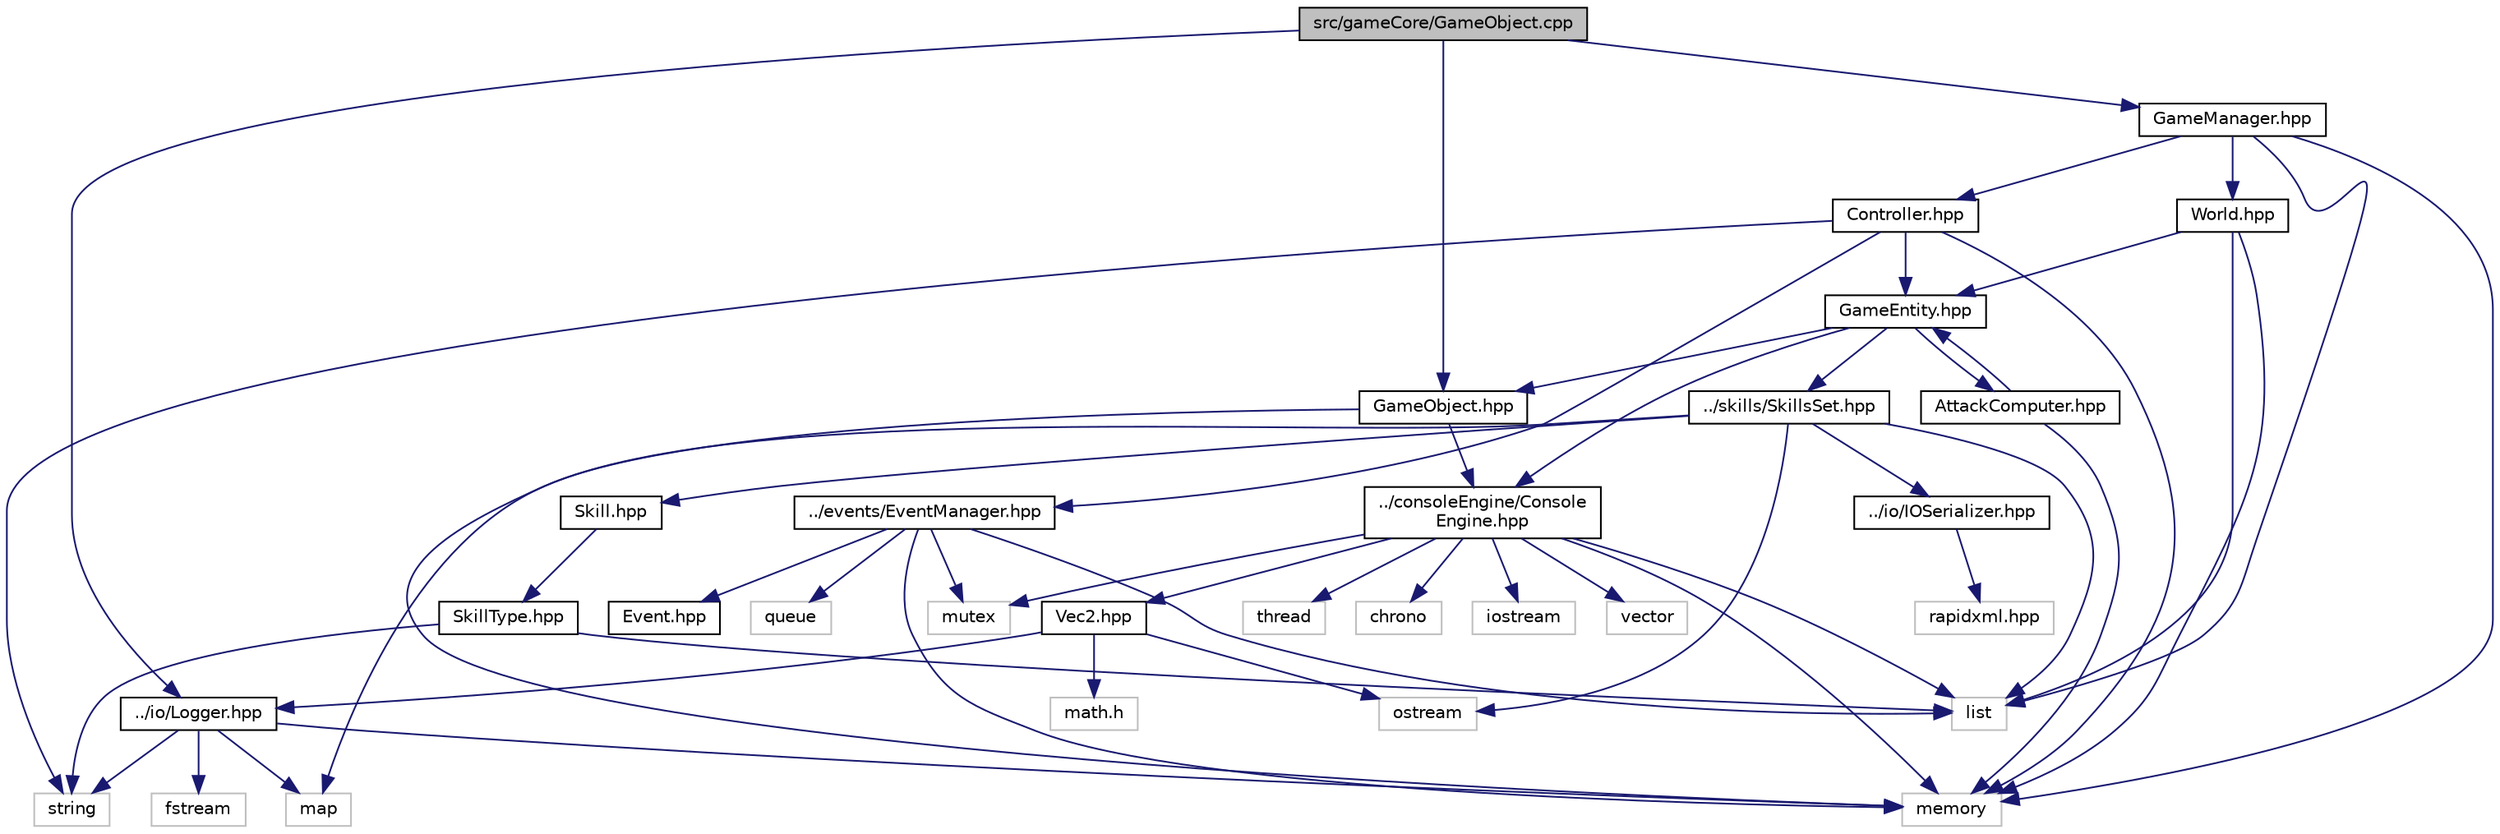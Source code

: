 digraph "src/gameCore/GameObject.cpp"
{
 // LATEX_PDF_SIZE
  edge [fontname="Helvetica",fontsize="10",labelfontname="Helvetica",labelfontsize="10"];
  node [fontname="Helvetica",fontsize="10",shape=record];
  Node1 [label="src/gameCore/GameObject.cpp",height=0.2,width=0.4,color="black", fillcolor="grey75", style="filled", fontcolor="black",tooltip="Every object that have a role in the game is a subclass of GameObject."];
  Node1 -> Node2 [color="midnightblue",fontsize="10",style="solid",fontname="Helvetica"];
  Node2 [label="GameObject.hpp",height=0.2,width=0.4,color="black", fillcolor="white", style="filled",URL="$_game_object_8hpp.html",tooltip="Every object that have a role in the game is a subclass of GameObject."];
  Node2 -> Node3 [color="midnightblue",fontsize="10",style="solid",fontname="Helvetica"];
  Node3 [label="../consoleEngine/Console\lEngine.hpp",height=0.2,width=0.4,color="black", fillcolor="white", style="filled",URL="$_console_engine_8hpp.html",tooltip="Display really basic graphics in the console."];
  Node3 -> Node4 [color="midnightblue",fontsize="10",style="solid",fontname="Helvetica"];
  Node4 [label="Vec2.hpp",height=0.2,width=0.4,color="black", fillcolor="white", style="filled",URL="$_vec2_8hpp.html",tooltip="Smart vector 2D inline class."];
  Node4 -> Node5 [color="midnightblue",fontsize="10",style="solid",fontname="Helvetica"];
  Node5 [label="math.h",height=0.2,width=0.4,color="grey75", fillcolor="white", style="filled",tooltip=" "];
  Node4 -> Node6 [color="midnightblue",fontsize="10",style="solid",fontname="Helvetica"];
  Node6 [label="ostream",height=0.2,width=0.4,color="grey75", fillcolor="white", style="filled",tooltip=" "];
  Node4 -> Node7 [color="midnightblue",fontsize="10",style="solid",fontname="Helvetica"];
  Node7 [label="../io/Logger.hpp",height=0.2,width=0.4,color="black", fillcolor="white", style="filled",URL="$_logger_8hpp.html",tooltip="Singleton that manages logs, their severity and files."];
  Node7 -> Node8 [color="midnightblue",fontsize="10",style="solid",fontname="Helvetica"];
  Node8 [label="fstream",height=0.2,width=0.4,color="grey75", fillcolor="white", style="filled",tooltip=" "];
  Node7 -> Node9 [color="midnightblue",fontsize="10",style="solid",fontname="Helvetica"];
  Node9 [label="string",height=0.2,width=0.4,color="grey75", fillcolor="white", style="filled",tooltip=" "];
  Node7 -> Node10 [color="midnightblue",fontsize="10",style="solid",fontname="Helvetica"];
  Node10 [label="map",height=0.2,width=0.4,color="grey75", fillcolor="white", style="filled",tooltip=" "];
  Node7 -> Node11 [color="midnightblue",fontsize="10",style="solid",fontname="Helvetica"];
  Node11 [label="memory",height=0.2,width=0.4,color="grey75", fillcolor="white", style="filled",tooltip=" "];
  Node3 -> Node12 [color="midnightblue",fontsize="10",style="solid",fontname="Helvetica"];
  Node12 [label="iostream",height=0.2,width=0.4,color="grey75", fillcolor="white", style="filled",tooltip=" "];
  Node3 -> Node13 [color="midnightblue",fontsize="10",style="solid",fontname="Helvetica"];
  Node13 [label="vector",height=0.2,width=0.4,color="grey75", fillcolor="white", style="filled",tooltip=" "];
  Node3 -> Node14 [color="midnightblue",fontsize="10",style="solid",fontname="Helvetica"];
  Node14 [label="list",height=0.2,width=0.4,color="grey75", fillcolor="white", style="filled",tooltip=" "];
  Node3 -> Node15 [color="midnightblue",fontsize="10",style="solid",fontname="Helvetica"];
  Node15 [label="mutex",height=0.2,width=0.4,color="grey75", fillcolor="white", style="filled",tooltip=" "];
  Node3 -> Node16 [color="midnightblue",fontsize="10",style="solid",fontname="Helvetica"];
  Node16 [label="thread",height=0.2,width=0.4,color="grey75", fillcolor="white", style="filled",tooltip=" "];
  Node3 -> Node17 [color="midnightblue",fontsize="10",style="solid",fontname="Helvetica"];
  Node17 [label="chrono",height=0.2,width=0.4,color="grey75", fillcolor="white", style="filled",tooltip=" "];
  Node3 -> Node11 [color="midnightblue",fontsize="10",style="solid",fontname="Helvetica"];
  Node2 -> Node11 [color="midnightblue",fontsize="10",style="solid",fontname="Helvetica"];
  Node1 -> Node18 [color="midnightblue",fontsize="10",style="solid",fontname="Helvetica"];
  Node18 [label="GameManager.hpp",height=0.2,width=0.4,color="black", fillcolor="white", style="filled",URL="$_game_manager_8hpp.html",tooltip="Singleton that manage the game progress."];
  Node18 -> Node19 [color="midnightblue",fontsize="10",style="solid",fontname="Helvetica"];
  Node19 [label="Controller.hpp",height=0.2,width=0.4,color="black", fillcolor="white", style="filled",URL="$_controller_8hpp.html",tooltip="Controllers defines behaviors of GameObjects."];
  Node19 -> Node20 [color="midnightblue",fontsize="10",style="solid",fontname="Helvetica"];
  Node20 [label="GameEntity.hpp",height=0.2,width=0.4,color="black", fillcolor="white", style="filled",URL="$_game_entity_8hpp.html",tooltip="A GameEntity is an entity like a player or a monster that can move, attack, etc."];
  Node20 -> Node3 [color="midnightblue",fontsize="10",style="solid",fontname="Helvetica"];
  Node20 -> Node2 [color="midnightblue",fontsize="10",style="solid",fontname="Helvetica"];
  Node20 -> Node21 [color="midnightblue",fontsize="10",style="solid",fontname="Helvetica"];
  Node21 [label="../skills/SkillsSet.hpp",height=0.2,width=0.4,color="black", fillcolor="white", style="filled",URL="$_skills_set_8hpp.html",tooltip="Header file of SkillsSet class and SkillLevel enum."];
  Node21 -> Node22 [color="midnightblue",fontsize="10",style="solid",fontname="Helvetica"];
  Node22 [label="Skill.hpp",height=0.2,width=0.4,color="black", fillcolor="white", style="filled",URL="$_skill_8hpp.html",tooltip="Header file of Skill class."];
  Node22 -> Node23 [color="midnightblue",fontsize="10",style="solid",fontname="Helvetica"];
  Node23 [label="SkillType.hpp",height=0.2,width=0.4,color="black", fillcolor="white", style="filled",URL="$_skill_type_8hpp.html",tooltip="Header file of SkillType class."];
  Node23 -> Node9 [color="midnightblue",fontsize="10",style="solid",fontname="Helvetica"];
  Node23 -> Node14 [color="midnightblue",fontsize="10",style="solid",fontname="Helvetica"];
  Node21 -> Node24 [color="midnightblue",fontsize="10",style="solid",fontname="Helvetica"];
  Node24 [label="../io/IOSerializer.hpp",height=0.2,width=0.4,color="black", fillcolor="white", style="filled",URL="$_i_o_serializer_8hpp.html",tooltip="Interface each class that can be serialized/deserialized from a xml file must implement."];
  Node24 -> Node25 [color="midnightblue",fontsize="10",style="solid",fontname="Helvetica"];
  Node25 [label="rapidxml.hpp",height=0.2,width=0.4,color="grey75", fillcolor="white", style="filled",tooltip=" "];
  Node21 -> Node14 [color="midnightblue",fontsize="10",style="solid",fontname="Helvetica"];
  Node21 -> Node10 [color="midnightblue",fontsize="10",style="solid",fontname="Helvetica"];
  Node21 -> Node6 [color="midnightblue",fontsize="10",style="solid",fontname="Helvetica"];
  Node20 -> Node26 [color="midnightblue",fontsize="10",style="solid",fontname="Helvetica"];
  Node26 [label="AttackComputer.hpp",height=0.2,width=0.4,color="black", fillcolor="white", style="filled",URL="$_attack_computer_8hpp.html",tooltip="This is a class used to simplify and generalize attack computing while keeping it the most flexible p..."];
  Node26 -> Node20 [color="midnightblue",fontsize="10",style="solid",fontname="Helvetica"];
  Node26 -> Node11 [color="midnightblue",fontsize="10",style="solid",fontname="Helvetica"];
  Node19 -> Node27 [color="midnightblue",fontsize="10",style="solid",fontname="Helvetica"];
  Node27 [label="../events/EventManager.hpp",height=0.2,width=0.4,color="black", fillcolor="white", style="filled",URL="$_event_manager_8hpp.html",tooltip="Singleton that manages events processing."];
  Node27 -> Node28 [color="midnightblue",fontsize="10",style="solid",fontname="Helvetica"];
  Node28 [label="Event.hpp",height=0.2,width=0.4,color="black", fillcolor="white", style="filled",URL="$_event_8hpp.html",tooltip="File that contains Event and EventType declarations."];
  Node27 -> Node11 [color="midnightblue",fontsize="10",style="solid",fontname="Helvetica"];
  Node27 -> Node29 [color="midnightblue",fontsize="10",style="solid",fontname="Helvetica"];
  Node29 [label="queue",height=0.2,width=0.4,color="grey75", fillcolor="white", style="filled",tooltip=" "];
  Node27 -> Node14 [color="midnightblue",fontsize="10",style="solid",fontname="Helvetica"];
  Node27 -> Node15 [color="midnightblue",fontsize="10",style="solid",fontname="Helvetica"];
  Node19 -> Node11 [color="midnightblue",fontsize="10",style="solid",fontname="Helvetica"];
  Node19 -> Node9 [color="midnightblue",fontsize="10",style="solid",fontname="Helvetica"];
  Node18 -> Node30 [color="midnightblue",fontsize="10",style="solid",fontname="Helvetica"];
  Node30 [label="World.hpp",height=0.2,width=0.4,color="black", fillcolor="white", style="filled",URL="$_world_8hpp.html",tooltip="The World object is a container that contains a reference on all game objects."];
  Node30 -> Node20 [color="midnightblue",fontsize="10",style="solid",fontname="Helvetica"];
  Node30 -> Node11 [color="midnightblue",fontsize="10",style="solid",fontname="Helvetica"];
  Node30 -> Node14 [color="midnightblue",fontsize="10",style="solid",fontname="Helvetica"];
  Node18 -> Node11 [color="midnightblue",fontsize="10",style="solid",fontname="Helvetica"];
  Node18 -> Node14 [color="midnightblue",fontsize="10",style="solid",fontname="Helvetica"];
  Node1 -> Node7 [color="midnightblue",fontsize="10",style="solid",fontname="Helvetica"];
}
